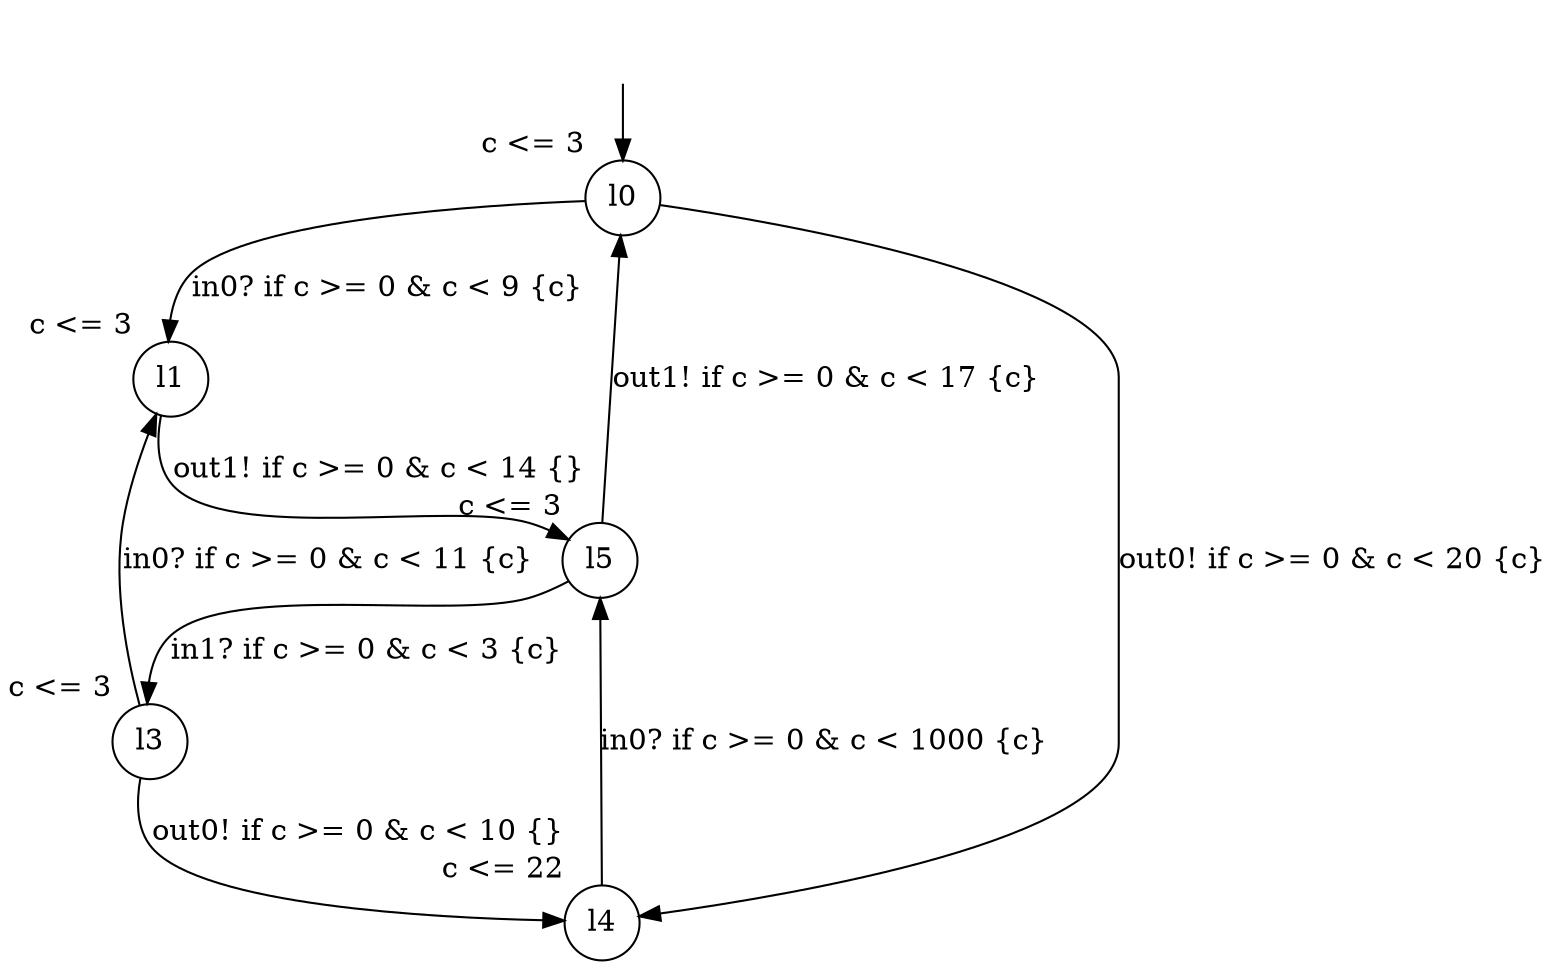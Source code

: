 digraph g {
__start0 [label="" shape="none"];
l0 [shape="circle" margin=0 label="l0", xlabel="c <= 3"];
l1 [shape="circle" margin=0 label="l1", xlabel="c <= 3"];
l3 [shape="circle" margin=0 label="l3", xlabel="c <= 3"];
l4 [shape="circle" margin=0 label="l4", xlabel="c <= 22"];
l5 [shape="circle" margin=0 label="l5", xlabel="c <= 3"];
l0 -> l4 [label="out0! if c >= 0 & c < 20 {c} "];
l0 -> l1 [label="in0? if c >= 0 & c < 9 {c} "];
l1 -> l5 [label="out1! if c >= 0 & c < 14 {} "];
l3 -> l1 [label="in0? if c >= 0 & c < 11 {c} "];
l3 -> l4 [label="out0! if c >= 0 & c < 10 {} "];
l4 -> l5 [label="in0? if c >= 0 & c < 1000 {c} "];
l5 -> l0 [label="out1! if c >= 0 & c < 17 {c} "];
l5 -> l3 [label="in1? if c >= 0 & c < 3 {c} "];
__start0 -> l0;
}
